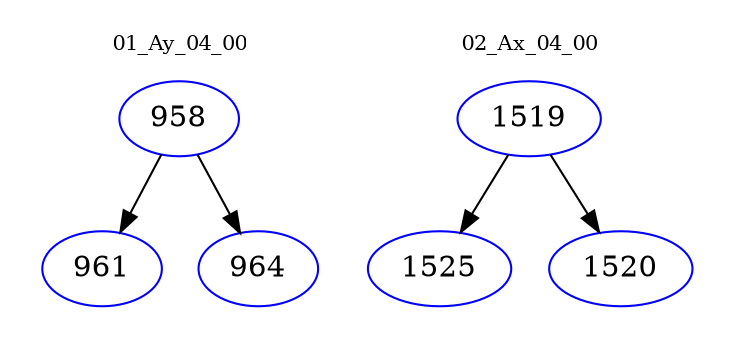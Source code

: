 digraph{
subgraph cluster_0 {
color = white
label = "01_Ay_04_00";
fontsize=10;
T0_958 [label="958", color="blue"]
T0_958 -> T0_961 [color="black"]
T0_961 [label="961", color="blue"]
T0_958 -> T0_964 [color="black"]
T0_964 [label="964", color="blue"]
}
subgraph cluster_1 {
color = white
label = "02_Ax_04_00";
fontsize=10;
T1_1519 [label="1519", color="blue"]
T1_1519 -> T1_1525 [color="black"]
T1_1525 [label="1525", color="blue"]
T1_1519 -> T1_1520 [color="black"]
T1_1520 [label="1520", color="blue"]
}
}

